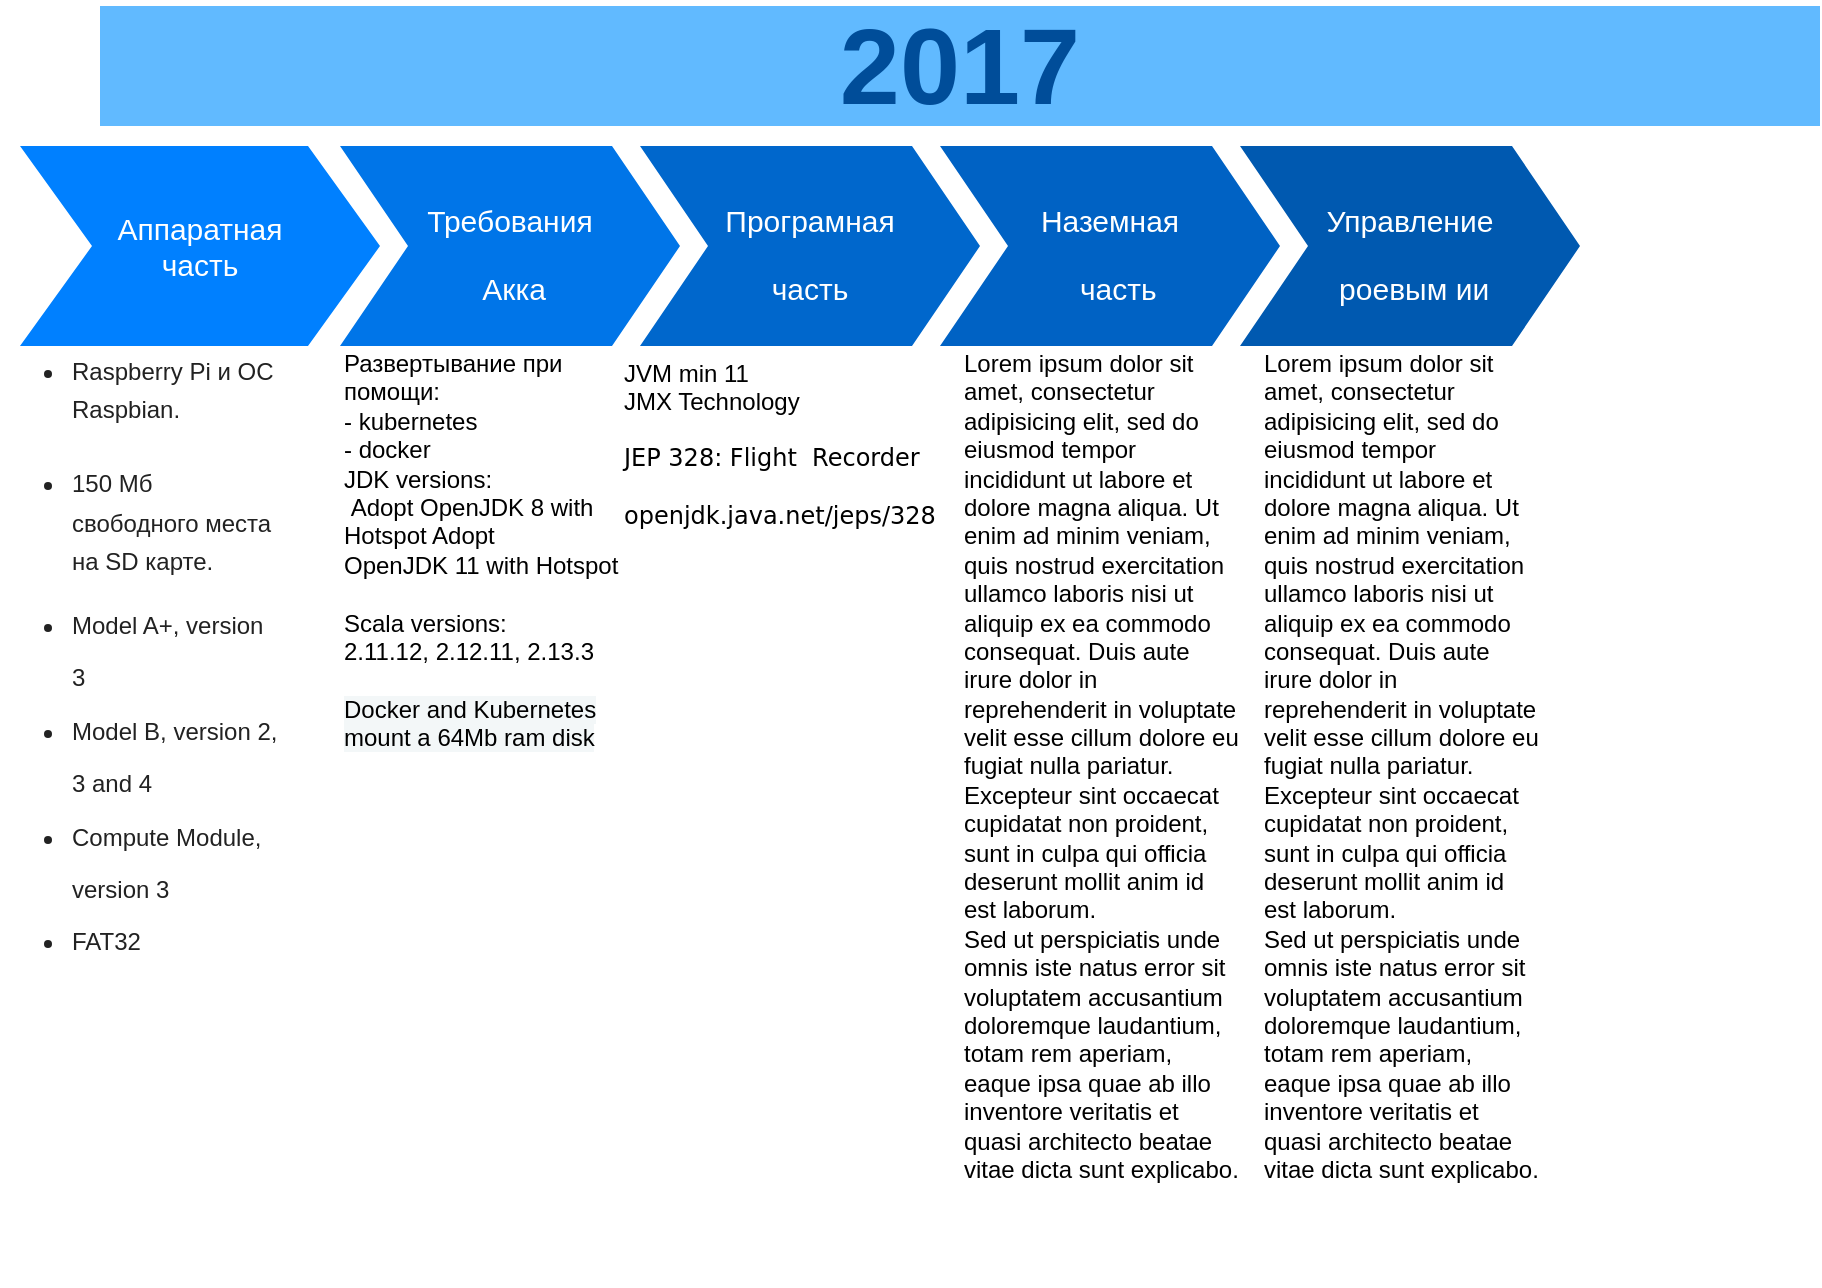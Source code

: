 <mxfile version="14.2.7" type="github">
  <diagram name="Page-1" id="d9b1e647-80fa-b4a2-5024-87a742678bcc">
    <mxGraphModel dx="1038" dy="491" grid="1" gridSize="10" guides="1" tooltips="1" connect="1" arrows="1" fold="1" page="1" pageScale="1" pageWidth="1100" pageHeight="850" background="#ffffff" math="0" shadow="0">
      <root>
        <mxCell id="0" />
        <mxCell id="1" parent="0" />
        <mxCell id="57fe6abec08f04cb-1" value="Аппаратная&lt;br style=&quot;font-size: 15px;&quot;&gt;часть" style="shape=step;whiteSpace=wrap;html=1;fontSize=15;fillColor=#0080FF;fontColor=#FFFFFF;strokeColor=none;" parent="1" vertex="1">
          <mxGeometry x="80" y="180" width="180" height="100" as="geometry" />
        </mxCell>
        <mxCell id="57fe6abec08f04cb-2" value="&lt;font style=&quot;font-size: 15px&quot;&gt;Требования&lt;br&gt;&amp;nbsp;Акка&lt;/font&gt;" style="shape=step;whiteSpace=wrap;html=1;fontSize=28;fillColor=#0075E8;fontColor=#FFFFFF;strokeColor=none;" parent="1" vertex="1">
          <mxGeometry x="240" y="180" width="170" height="100" as="geometry" />
        </mxCell>
        <mxCell id="57fe6abec08f04cb-3" value="&lt;font style=&quot;font-size: 15px&quot;&gt;Програмная &lt;br&gt;часть&lt;/font&gt;" style="shape=step;whiteSpace=wrap;html=1;fontSize=28;fillColor=#0067CC;fontColor=#FFFFFF;strokeColor=none;" parent="1" vertex="1">
          <mxGeometry x="390" y="180" width="170" height="100" as="geometry" />
        </mxCell>
        <mxCell id="57fe6abec08f04cb-4" value="&lt;span style=&quot;font-size: 15px&quot;&gt;Наземная&lt;br&gt;&amp;nbsp; часть&lt;/span&gt;" style="shape=step;whiteSpace=wrap;html=1;fontSize=28;fillColor=#0062C4;fontColor=#FFFFFF;strokeColor=none;" parent="1" vertex="1">
          <mxGeometry x="540" y="180" width="170" height="100" as="geometry" />
        </mxCell>
        <mxCell id="57fe6abec08f04cb-5" value="&lt;font style=&quot;font-size: 15px&quot;&gt;Управление&lt;br&gt;&amp;nbsp;роевым ии&lt;/font&gt;" style="shape=step;whiteSpace=wrap;html=1;fontSize=28;fillColor=#0059B0;fontColor=#FFFFFF;strokeColor=none;" parent="1" vertex="1">
          <mxGeometry x="690" y="180" width="170" height="100" as="geometry" />
        </mxCell>
        <mxCell id="57fe6abec08f04cb-7" value="2017" style="text;html=1;strokeColor=none;fillColor=#61BAFF;align=center;verticalAlign=middle;whiteSpace=wrap;fontSize=54;fontStyle=1;fontColor=#004D99;" parent="1" vertex="1">
          <mxGeometry x="120" y="110" width="860" height="60" as="geometry" />
        </mxCell>
        <mxCell id="57fe6abec08f04cb-9" value="&lt;p&gt;&lt;/p&gt;&lt;ul style=&quot;margin: 0px 0px 0px 34px ; padding: 0px ; color: rgb(34 , 34 , 34) ; background-color: rgb(255 , 255 , 255)&quot;&gt;&lt;li style=&quot;padding: 0px 0px 9px ; line-height: 1.6&quot;&gt;&lt;font style=&quot;font-size: 12px&quot;&gt;Raspberry Pi и ОС Raspbian.&lt;/font&gt;&lt;/li&gt;&lt;/ul&gt;&lt;ul style=&quot;margin: 0px 0px 0px 34px ; padding: 0px ; color: rgb(34 , 34 , 34) ; background-color: rgb(255 , 255 , 255)&quot;&gt;&lt;li style=&quot;padding: 9px 0px ; line-height: 1.6&quot;&gt;&lt;font style=&quot;font-size: 12px&quot;&gt;150 Мб свободного места на SD карте.&lt;/font&gt;&lt;/li&gt;&lt;/ul&gt;&lt;ul style=&quot;margin: 0px 0px 0px 34px ; padding: 0px ; color: rgb(34 , 34 , 34) ; background-color: rgb(255 , 255 , 255)&quot;&gt;&lt;li style=&quot;line-height: 26.4px&quot;&gt;&lt;font style=&quot;font-size: 12px&quot;&gt;Model A+, version 3&lt;/font&gt;&lt;/li&gt;&lt;/ul&gt;&lt;ul style=&quot;margin: 0px 0px 0px 34px ; padding: 0px ; color: rgb(34 , 34 , 34) ; background-color: rgb(255 , 255 , 255)&quot;&gt;&lt;li style=&quot;line-height: 26.4px&quot;&gt;&lt;font style=&quot;font-size: 12px&quot;&gt;Model B, version 2, 3 and 4&lt;/font&gt;&lt;/li&gt;&lt;/ul&gt;&lt;ul style=&quot;margin: 0px 0px 0px 34px ; padding: 0px ; color: rgb(34 , 34 , 34) ; background-color: rgb(255 , 255 , 255)&quot;&gt;&lt;li style=&quot;line-height: 26.4px&quot;&gt;&lt;font style=&quot;font-size: 12px&quot;&gt;Compute Module, version 3&lt;/font&gt;&lt;/li&gt;&lt;li style=&quot;line-height: 26.4px&quot;&gt;&lt;font style=&quot;font-size: 12px&quot;&gt;FAT32&amp;nbsp;&lt;br&gt;&lt;/font&gt;&lt;/li&gt;&lt;/ul&gt;&lt;p&gt;&lt;/p&gt;" style="text;spacingTop=-5;fillColor=#ffffff;whiteSpace=wrap;html=1;align=left;fontSize=12;fontFamily=Helvetica;fillColor=none;strokeColor=none;" parent="1" vertex="1">
          <mxGeometry x="70" y="270" width="140" height="470" as="geometry" />
        </mxCell>
        <mxCell id="57fe6abec08f04cb-10" value="&lt;p style=&quot;margin: 5px 0px 2px ; padding: 0px ; line-height: 1.2em ; min-height: 23px&quot;&gt;JVM min 11&lt;br&gt;JMX Technology&lt;/p&gt;&lt;h1 style=&quot;padding: 0pt ; margin: 0ex 0.5ex 1ex 0pt&quot;&gt;&lt;font&gt;&lt;font face=&quot;DejaVu Sans, Bitstream Vera Sans, Luxi Sans, Verdana, Arial, Helvetica&quot;&gt;&lt;span style=&quot;font-size: 12px ; font-weight: normal&quot;&gt;JEP 328: Flight&amp;nbsp; Recorder&lt;/span&gt;&lt;/font&gt;&lt;br&gt;&lt;font face=&quot;DejaVu Sans, Bitstream Vera Sans, Luxi Sans, Verdana, Arial, Helvetica&quot;&gt;&lt;span style=&quot;font-size: 12px ; font-weight: 400&quot;&gt;openjdk.java.net/jeps/328&lt;/span&gt;&lt;/font&gt;&lt;br&gt;&lt;/font&gt;&lt;/h1&gt;&lt;div&gt;&lt;font style=&quot;font-weight: normal ; font-size: 12px&quot;&gt;&lt;br&gt;&lt;/font&gt;&lt;/div&gt;" style="text;spacingTop=-5;fillColor=#ffffff;whiteSpace=wrap;html=1;align=left;fontSize=12;fontFamily=Helvetica;fillColor=none;strokeColor=none;" parent="1" vertex="1">
          <mxGeometry x="380" y="280" width="160" height="470" as="geometry" />
        </mxCell>
        <mxCell id="57fe6abec08f04cb-11" value="Lorem ipsum dolor sit amet, consectetur adipisicing elit, sed do eiusmod tempor incididunt ut labore et dolore magna aliqua. Ut enim ad minim veniam, quis nostrud exercitation ullamco laboris nisi ut aliquip ex ea commodo consequat. Duis aute irure dolor in reprehenderit in voluptate velit esse cillum dolore eu fugiat nulla pariatur. Excepteur sint occaecat cupidatat non proident, sunt in culpa qui officia deserunt mollit anim id est laborum.&lt;br&gt;Sed ut perspiciatis unde omnis iste natus error sit voluptatem accusantium doloremque laudantium, totam rem aperiam, eaque ipsa quae ab illo inventore veritatis et quasi architecto beatae vitae dicta sunt explicabo." style="text;spacingTop=-5;fillColor=#ffffff;whiteSpace=wrap;html=1;align=left;fontSize=12;fontFamily=Helvetica;fillColor=none;strokeColor=none;" parent="1" vertex="1">
          <mxGeometry x="550" y="280" width="140" height="470" as="geometry" />
        </mxCell>
        <mxCell id="57fe6abec08f04cb-12" value="Lorem ipsum dolor sit amet, consectetur adipisicing elit, sed do eiusmod tempor incididunt ut labore et dolore magna aliqua. Ut enim ad minim veniam, quis nostrud exercitation ullamco laboris nisi ut aliquip ex ea commodo consequat. Duis aute irure dolor in reprehenderit in voluptate velit esse cillum dolore eu fugiat nulla pariatur. Excepteur sint occaecat cupidatat non proident, sunt in culpa qui officia deserunt mollit anim id est laborum.&lt;br&gt;Sed ut perspiciatis unde omnis iste natus error sit voluptatem accusantium doloremque laudantium, totam rem aperiam, eaque ipsa quae ab illo inventore veritatis et quasi architecto beatae vitae dicta sunt explicabo." style="text;spacingTop=-5;fillColor=#ffffff;whiteSpace=wrap;html=1;align=left;fontSize=12;fontFamily=Helvetica;fillColor=none;strokeColor=none;" parent="1" vertex="1">
          <mxGeometry x="700" y="280" width="140" height="470" as="geometry" />
        </mxCell>
        <mxCell id="curWluK3fe-LqhDNttS5-2" value="&lt;font style=&quot;font-size: 12px&quot;&gt;Развертывание при помощи:&amp;nbsp;&lt;br&gt;- kubernetes&lt;br&gt;- docker&lt;br&gt;JDK versions:&lt;br&gt;&amp;nbsp;Adopt OpenJDK 8 with Hotspot Adopt &lt;br&gt;OpenJDK 11 with Hotspot&lt;br&gt;&lt;br&gt;Scala versions:&amp;nbsp;&lt;br&gt;2.11.12, 2.12.11, 2.13.3&lt;br&gt;&lt;br&gt;&lt;span style=&quot;font-family: &amp;#34;proximanova&amp;#34; , &amp;#34;arial&amp;#34; , &amp;#34;helvetica&amp;#34; , sans-serif ; background-color: rgb(243 , 247 , 248)&quot;&gt;Docker and Kubernetes mount a 64Mb ram disk&lt;/span&gt;&lt;/font&gt;" style="text;spacingTop=-5;fillColor=#ffffff;whiteSpace=wrap;html=1;align=left;fontSize=12;fontFamily=Helvetica;fillColor=none;strokeColor=none;" vertex="1" parent="1">
          <mxGeometry x="240" y="280" width="160" height="470" as="geometry" />
        </mxCell>
      </root>
    </mxGraphModel>
  </diagram>
</mxfile>
